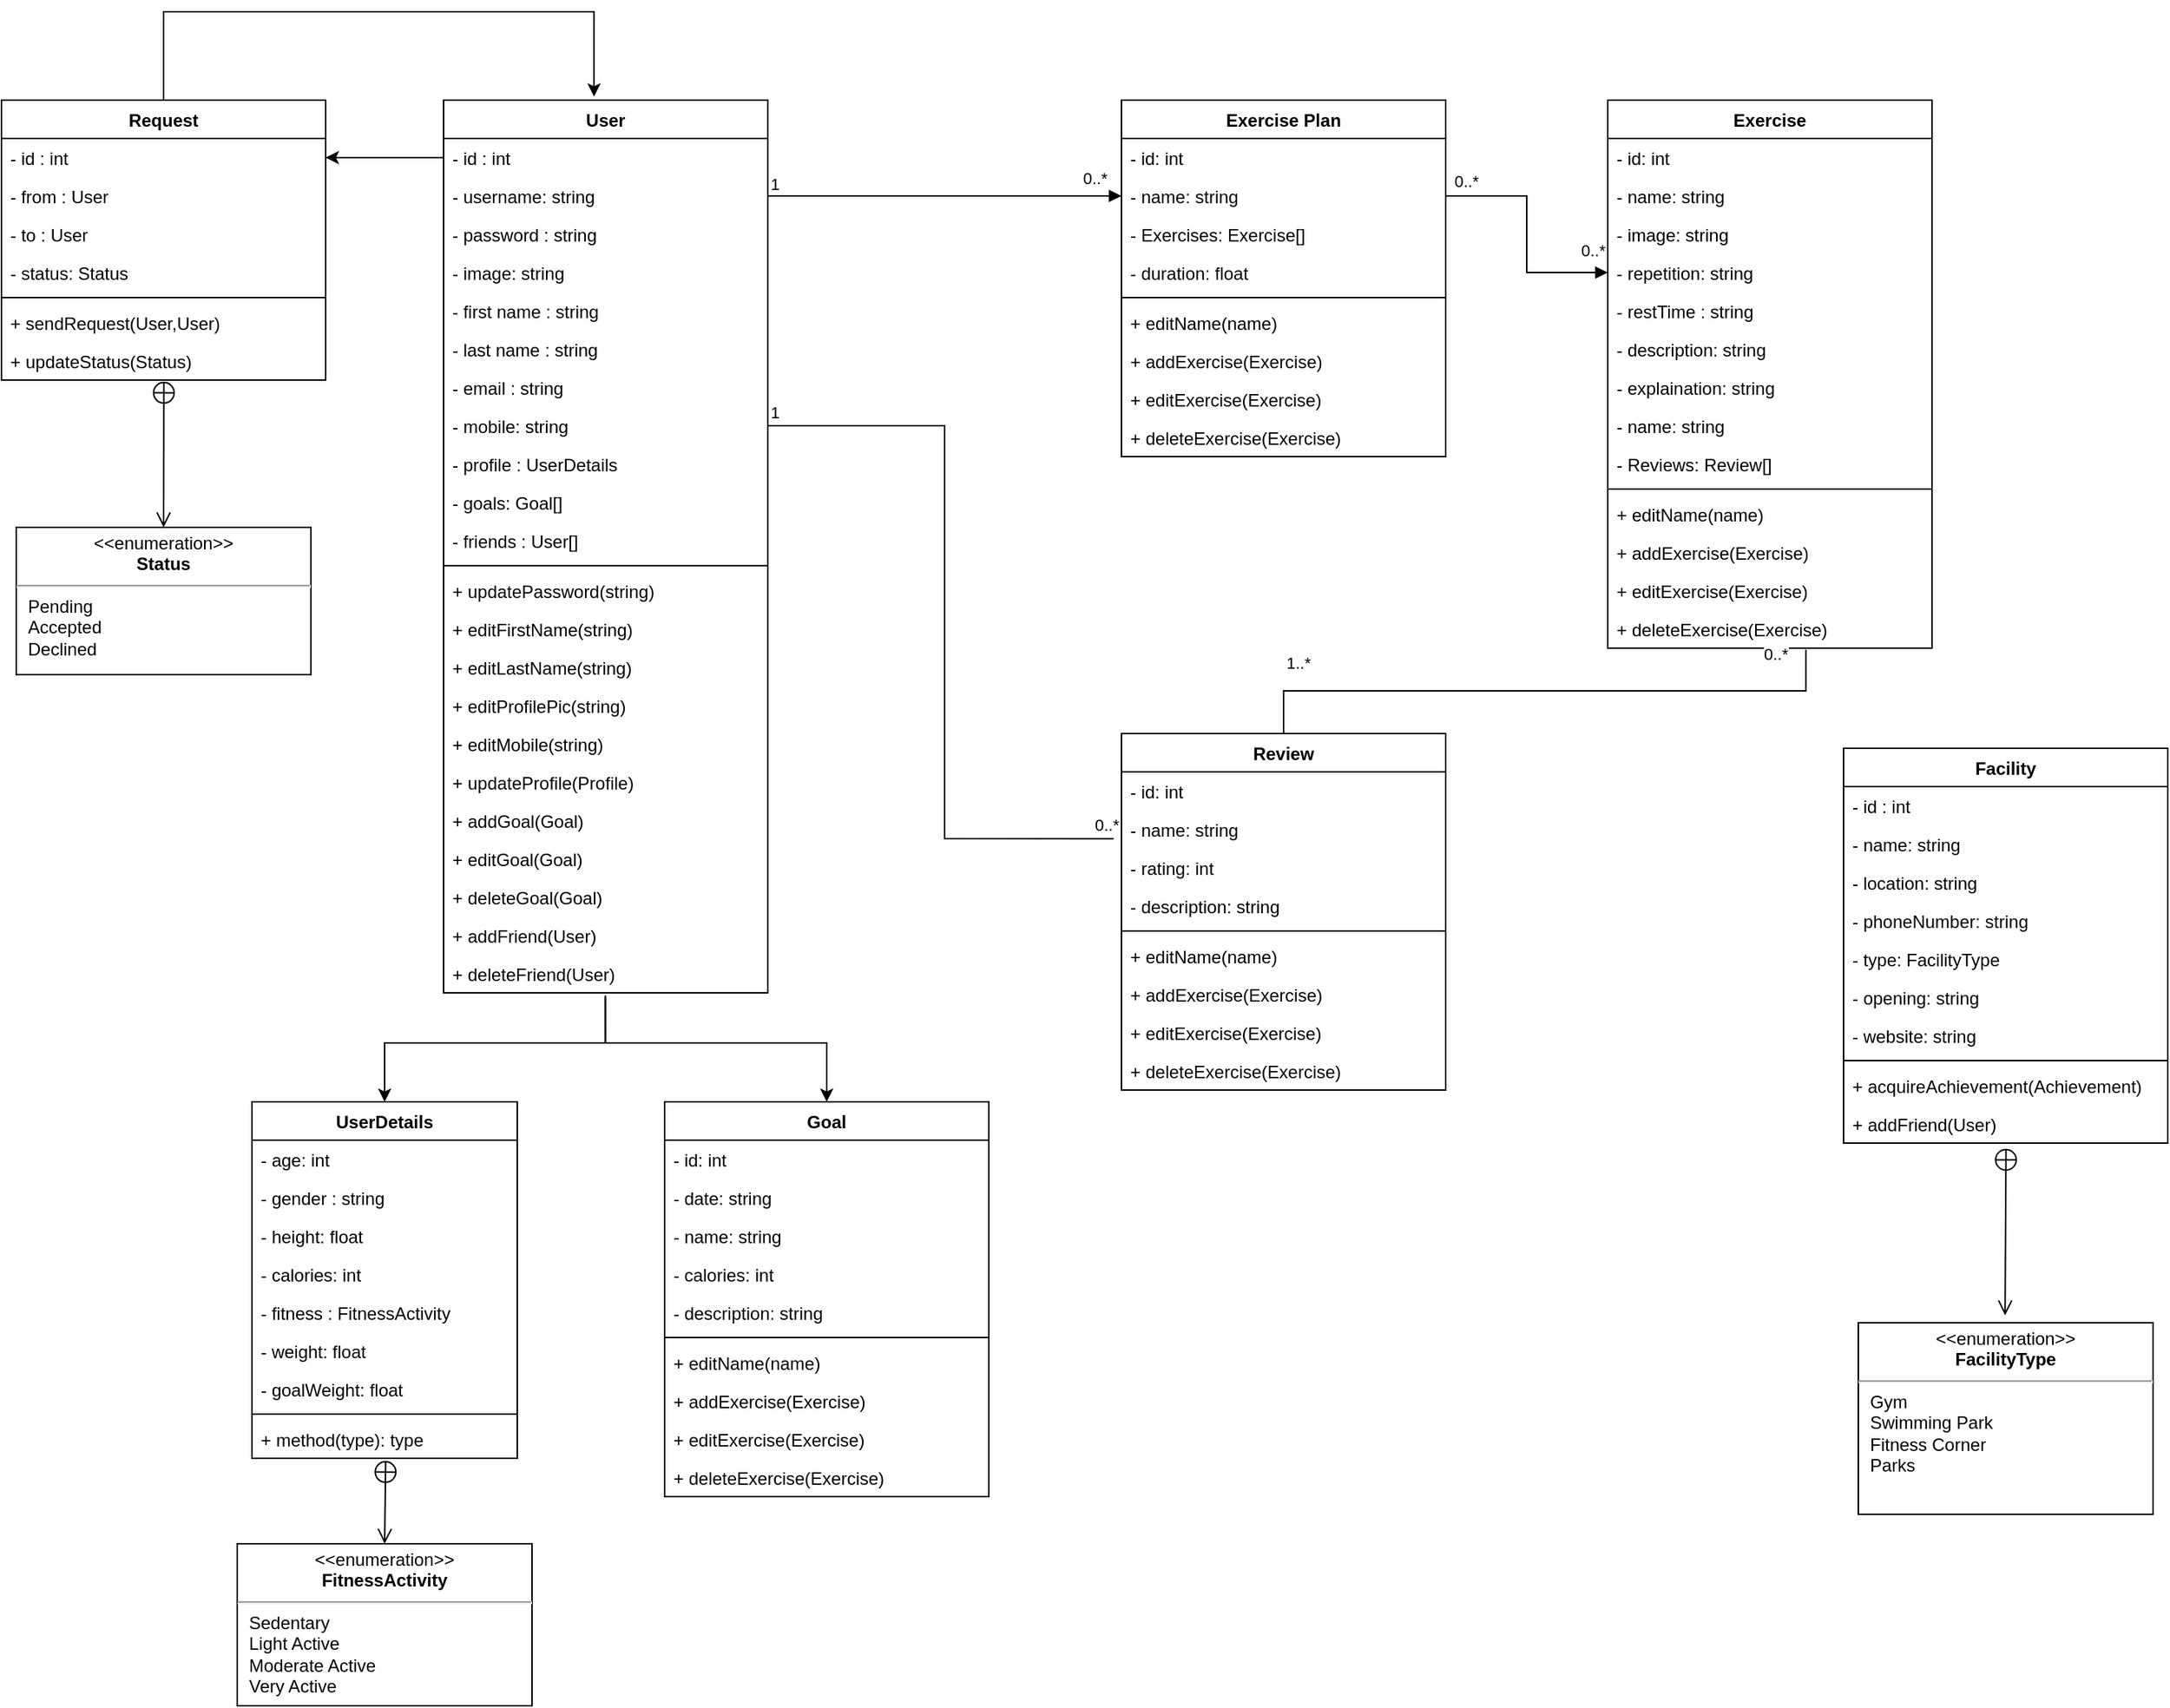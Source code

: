 <mxfile version="20.8.18" type="device"><diagram name="Page-1" id="_t46RokF6NQsTK-O5ZTL"><mxGraphModel dx="2731" dy="1118" grid="1" gridSize="10" guides="1" tooltips="1" connect="1" arrows="1" fold="1" page="1" pageScale="1" pageWidth="1654" pageHeight="1169" math="0" shadow="0"><root><mxCell id="0"/><mxCell id="1" parent="0"/><mxCell id="K3bpQsK81as0d2vdSNL0-99" style="rounded=0;orthogonalLoop=1;jettySize=auto;html=1;entryX=1;entryY=0.5;entryDx=0;entryDy=0;exitX=0;exitY=0.5;exitDx=0;exitDy=0;" edge="1" parent="1" source="K3bpQsK81as0d2vdSNL0-10" target="K3bpQsK81as0d2vdSNL0-90"><mxGeometry relative="1" as="geometry"><mxPoint x="540.0" y="160.002" as="sourcePoint"/><mxPoint x="635.16" y="160.18" as="targetPoint"/></mxGeometry></mxCell><mxCell id="K3bpQsK81as0d2vdSNL0-9" value="User" style="swimlane;fontStyle=1;align=center;verticalAlign=top;childLayout=stackLayout;horizontal=1;startSize=26;horizontalStack=0;resizeParent=1;resizeParentMax=0;resizeLast=0;collapsible=1;marginBottom=0;" vertex="1" parent="1"><mxGeometry x="320" y="70" width="220" height="606" as="geometry"/></mxCell><mxCell id="K3bpQsK81as0d2vdSNL0-10" value="- id : int" style="text;strokeColor=none;fillColor=none;align=left;verticalAlign=top;spacingLeft=4;spacingRight=4;overflow=hidden;rotatable=0;points=[[0,0.5],[1,0.5]];portConstraint=eastwest;" vertex="1" parent="K3bpQsK81as0d2vdSNL0-9"><mxGeometry y="26" width="220" height="26" as="geometry"/></mxCell><mxCell id="K3bpQsK81as0d2vdSNL0-14" value="- username: string" style="text;strokeColor=none;fillColor=none;align=left;verticalAlign=top;spacingLeft=4;spacingRight=4;overflow=hidden;rotatable=0;points=[[0,0.5],[1,0.5]];portConstraint=eastwest;" vertex="1" parent="K3bpQsK81as0d2vdSNL0-9"><mxGeometry y="52" width="220" height="26" as="geometry"/></mxCell><mxCell id="K3bpQsK81as0d2vdSNL0-15" value="- password : string" style="text;strokeColor=none;fillColor=none;align=left;verticalAlign=top;spacingLeft=4;spacingRight=4;overflow=hidden;rotatable=0;points=[[0,0.5],[1,0.5]];portConstraint=eastwest;" vertex="1" parent="K3bpQsK81as0d2vdSNL0-9"><mxGeometry y="78" width="220" height="26" as="geometry"/></mxCell><mxCell id="K3bpQsK81as0d2vdSNL0-149" value="- image: string" style="text;strokeColor=none;fillColor=none;align=left;verticalAlign=top;spacingLeft=4;spacingRight=4;overflow=hidden;rotatable=0;points=[[0,0.5],[1,0.5]];portConstraint=eastwest;" vertex="1" parent="K3bpQsK81as0d2vdSNL0-9"><mxGeometry y="104" width="220" height="26" as="geometry"/></mxCell><mxCell id="K3bpQsK81as0d2vdSNL0-16" value="- first name : string" style="text;strokeColor=none;fillColor=none;align=left;verticalAlign=top;spacingLeft=4;spacingRight=4;overflow=hidden;rotatable=0;points=[[0,0.5],[1,0.5]];portConstraint=eastwest;" vertex="1" parent="K3bpQsK81as0d2vdSNL0-9"><mxGeometry y="130" width="220" height="26" as="geometry"/></mxCell><mxCell id="K3bpQsK81as0d2vdSNL0-34" value="- last name : string" style="text;strokeColor=none;fillColor=none;align=left;verticalAlign=top;spacingLeft=4;spacingRight=4;overflow=hidden;rotatable=0;points=[[0,0.5],[1,0.5]];portConstraint=eastwest;" vertex="1" parent="K3bpQsK81as0d2vdSNL0-9"><mxGeometry y="156" width="220" height="26" as="geometry"/></mxCell><mxCell id="K3bpQsK81as0d2vdSNL0-19" value="- email : string" style="text;strokeColor=none;fillColor=none;align=left;verticalAlign=top;spacingLeft=4;spacingRight=4;overflow=hidden;rotatable=0;points=[[0,0.5],[1,0.5]];portConstraint=eastwest;" vertex="1" parent="K3bpQsK81as0d2vdSNL0-9"><mxGeometry y="182" width="220" height="26" as="geometry"/></mxCell><mxCell id="K3bpQsK81as0d2vdSNL0-57" value="- mobile: string" style="text;strokeColor=none;fillColor=none;align=left;verticalAlign=top;spacingLeft=4;spacingRight=4;overflow=hidden;rotatable=0;points=[[0,0.5],[1,0.5]];portConstraint=eastwest;" vertex="1" parent="K3bpQsK81as0d2vdSNL0-9"><mxGeometry y="208" width="220" height="26" as="geometry"/></mxCell><mxCell id="K3bpQsK81as0d2vdSNL0-18" value="- profile : UserDetails" style="text;strokeColor=none;fillColor=none;align=left;verticalAlign=top;spacingLeft=4;spacingRight=4;overflow=hidden;rotatable=0;points=[[0,0.5],[1,0.5]];portConstraint=eastwest;" vertex="1" parent="K3bpQsK81as0d2vdSNL0-9"><mxGeometry y="234" width="220" height="26" as="geometry"/></mxCell><mxCell id="K3bpQsK81as0d2vdSNL0-32" value="- goals: Goal[]" style="text;strokeColor=none;fillColor=none;align=left;verticalAlign=top;spacingLeft=4;spacingRight=4;overflow=hidden;rotatable=0;points=[[0,0.5],[1,0.5]];portConstraint=eastwest;" vertex="1" parent="K3bpQsK81as0d2vdSNL0-9"><mxGeometry y="260" width="220" height="26" as="geometry"/></mxCell><mxCell id="K3bpQsK81as0d2vdSNL0-17" value="- friends : User[]" style="text;strokeColor=none;fillColor=none;align=left;verticalAlign=top;spacingLeft=4;spacingRight=4;overflow=hidden;rotatable=0;points=[[0,0.5],[1,0.5]];portConstraint=eastwest;" vertex="1" parent="K3bpQsK81as0d2vdSNL0-9"><mxGeometry y="286" width="220" height="26" as="geometry"/></mxCell><mxCell id="K3bpQsK81as0d2vdSNL0-11" value="" style="line;strokeWidth=1;fillColor=none;align=left;verticalAlign=middle;spacingTop=-1;spacingLeft=3;spacingRight=3;rotatable=0;labelPosition=right;points=[];portConstraint=eastwest;strokeColor=inherit;" vertex="1" parent="K3bpQsK81as0d2vdSNL0-9"><mxGeometry y="312" width="220" height="8" as="geometry"/></mxCell><mxCell id="K3bpQsK81as0d2vdSNL0-54" value="+ updatePassword(string)" style="text;strokeColor=none;fillColor=none;align=left;verticalAlign=top;spacingLeft=4;spacingRight=4;overflow=hidden;rotatable=0;points=[[0,0.5],[1,0.5]];portConstraint=eastwest;" vertex="1" parent="K3bpQsK81as0d2vdSNL0-9"><mxGeometry y="320" width="220" height="26" as="geometry"/></mxCell><mxCell id="K3bpQsK81as0d2vdSNL0-12" value="+ editFirstName(string)" style="text;strokeColor=none;fillColor=none;align=left;verticalAlign=top;spacingLeft=4;spacingRight=4;overflow=hidden;rotatable=0;points=[[0,0.5],[1,0.5]];portConstraint=eastwest;" vertex="1" parent="K3bpQsK81as0d2vdSNL0-9"><mxGeometry y="346" width="220" height="26" as="geometry"/></mxCell><mxCell id="K3bpQsK81as0d2vdSNL0-49" value="+ editLastName(string)" style="text;strokeColor=none;fillColor=none;align=left;verticalAlign=top;spacingLeft=4;spacingRight=4;overflow=hidden;rotatable=0;points=[[0,0.5],[1,0.5]];portConstraint=eastwest;" vertex="1" parent="K3bpQsK81as0d2vdSNL0-9"><mxGeometry y="372" width="220" height="26" as="geometry"/></mxCell><mxCell id="K3bpQsK81as0d2vdSNL0-150" value="+ editProfilePic(string)" style="text;strokeColor=none;fillColor=none;align=left;verticalAlign=top;spacingLeft=4;spacingRight=4;overflow=hidden;rotatable=0;points=[[0,0.5],[1,0.5]];portConstraint=eastwest;" vertex="1" parent="K3bpQsK81as0d2vdSNL0-9"><mxGeometry y="398" width="220" height="26" as="geometry"/></mxCell><mxCell id="K3bpQsK81as0d2vdSNL0-58" value="+ editMobile(string)" style="text;strokeColor=none;fillColor=none;align=left;verticalAlign=top;spacingLeft=4;spacingRight=4;overflow=hidden;rotatable=0;points=[[0,0.5],[1,0.5]];portConstraint=eastwest;" vertex="1" parent="K3bpQsK81as0d2vdSNL0-9"><mxGeometry y="424" width="220" height="26" as="geometry"/></mxCell><mxCell id="K3bpQsK81as0d2vdSNL0-50" value="+ updateProfile(Profile)" style="text;strokeColor=none;fillColor=none;align=left;verticalAlign=top;spacingLeft=4;spacingRight=4;overflow=hidden;rotatable=0;points=[[0,0.5],[1,0.5]];portConstraint=eastwest;" vertex="1" parent="K3bpQsK81as0d2vdSNL0-9"><mxGeometry y="450" width="220" height="26" as="geometry"/></mxCell><mxCell id="K3bpQsK81as0d2vdSNL0-55" value="+ addGoal(Goal)" style="text;strokeColor=none;fillColor=none;align=left;verticalAlign=top;spacingLeft=4;spacingRight=4;overflow=hidden;rotatable=0;points=[[0,0.5],[1,0.5]];portConstraint=eastwest;" vertex="1" parent="K3bpQsK81as0d2vdSNL0-9"><mxGeometry y="476" width="220" height="26" as="geometry"/></mxCell><mxCell id="K3bpQsK81as0d2vdSNL0-189" value="+ editGoal(Goal)" style="text;strokeColor=none;fillColor=none;align=left;verticalAlign=top;spacingLeft=4;spacingRight=4;overflow=hidden;rotatable=0;points=[[0,0.5],[1,0.5]];portConstraint=eastwest;" vertex="1" parent="K3bpQsK81as0d2vdSNL0-9"><mxGeometry y="502" width="220" height="26" as="geometry"/></mxCell><mxCell id="K3bpQsK81as0d2vdSNL0-192" value="+ deleteGoal(Goal)" style="text;strokeColor=none;fillColor=none;align=left;verticalAlign=top;spacingLeft=4;spacingRight=4;overflow=hidden;rotatable=0;points=[[0,0.5],[1,0.5]];portConstraint=eastwest;" vertex="1" parent="K3bpQsK81as0d2vdSNL0-9"><mxGeometry y="528" width="220" height="26" as="geometry"/></mxCell><mxCell id="K3bpQsK81as0d2vdSNL0-35" value="+ addFriend(User)" style="text;strokeColor=none;fillColor=none;align=left;verticalAlign=top;spacingLeft=4;spacingRight=4;overflow=hidden;rotatable=0;points=[[0,0.5],[1,0.5]];portConstraint=eastwest;" vertex="1" parent="K3bpQsK81as0d2vdSNL0-9"><mxGeometry y="554" width="220" height="26" as="geometry"/></mxCell><mxCell id="K3bpQsK81as0d2vdSNL0-56" value="+ deleteFriend(User)" style="text;strokeColor=none;fillColor=none;align=left;verticalAlign=top;spacingLeft=4;spacingRight=4;overflow=hidden;rotatable=0;points=[[0,0.5],[1,0.5]];portConstraint=eastwest;" vertex="1" parent="K3bpQsK81as0d2vdSNL0-9"><mxGeometry y="580" width="220" height="26" as="geometry"/></mxCell><mxCell id="K3bpQsK81as0d2vdSNL0-20" value="UserDetails" style="swimlane;fontStyle=1;align=center;verticalAlign=top;childLayout=stackLayout;horizontal=1;startSize=26;horizontalStack=0;resizeParent=1;resizeParentMax=0;resizeLast=0;collapsible=1;marginBottom=0;" vertex="1" parent="1"><mxGeometry x="190" y="750" width="180" height="242" as="geometry"/></mxCell><mxCell id="K3bpQsK81as0d2vdSNL0-21" value="- age: int" style="text;strokeColor=none;fillColor=none;align=left;verticalAlign=top;spacingLeft=4;spacingRight=4;overflow=hidden;rotatable=0;points=[[0,0.5],[1,0.5]];portConstraint=eastwest;" vertex="1" parent="K3bpQsK81as0d2vdSNL0-20"><mxGeometry y="26" width="180" height="26" as="geometry"/></mxCell><mxCell id="K3bpQsK81as0d2vdSNL0-22" value="- gender : string" style="text;strokeColor=none;fillColor=none;align=left;verticalAlign=top;spacingLeft=4;spacingRight=4;overflow=hidden;rotatable=0;points=[[0,0.5],[1,0.5]];portConstraint=eastwest;" vertex="1" parent="K3bpQsK81as0d2vdSNL0-20"><mxGeometry y="52" width="180" height="26" as="geometry"/></mxCell><mxCell id="K3bpQsK81as0d2vdSNL0-33" value="- height: float" style="text;strokeColor=none;fillColor=none;align=left;verticalAlign=top;spacingLeft=4;spacingRight=4;overflow=hidden;rotatable=0;points=[[0,0.5],[1,0.5]];portConstraint=eastwest;" vertex="1" parent="K3bpQsK81as0d2vdSNL0-20"><mxGeometry y="78" width="180" height="26" as="geometry"/></mxCell><mxCell id="K3bpQsK81as0d2vdSNL0-23" value="- calories: int" style="text;strokeColor=none;fillColor=none;align=left;verticalAlign=top;spacingLeft=4;spacingRight=4;overflow=hidden;rotatable=0;points=[[0,0.5],[1,0.5]];portConstraint=eastwest;" vertex="1" parent="K3bpQsK81as0d2vdSNL0-20"><mxGeometry y="104" width="180" height="26" as="geometry"/></mxCell><mxCell id="K3bpQsK81as0d2vdSNL0-24" value="- fitness : FitnessActivity" style="text;strokeColor=none;fillColor=none;align=left;verticalAlign=top;spacingLeft=4;spacingRight=4;overflow=hidden;rotatable=0;points=[[0,0.5],[1,0.5]];portConstraint=eastwest;" vertex="1" parent="K3bpQsK81as0d2vdSNL0-20"><mxGeometry y="130" width="180" height="26" as="geometry"/></mxCell><mxCell id="K3bpQsK81as0d2vdSNL0-25" value="- weight: float" style="text;strokeColor=none;fillColor=none;align=left;verticalAlign=top;spacingLeft=4;spacingRight=4;overflow=hidden;rotatable=0;points=[[0,0.5],[1,0.5]];portConstraint=eastwest;" vertex="1" parent="K3bpQsK81as0d2vdSNL0-20"><mxGeometry y="156" width="180" height="26" as="geometry"/></mxCell><mxCell id="K3bpQsK81as0d2vdSNL0-26" value="- goalWeight: float" style="text;strokeColor=none;fillColor=none;align=left;verticalAlign=top;spacingLeft=4;spacingRight=4;overflow=hidden;rotatable=0;points=[[0,0.5],[1,0.5]];portConstraint=eastwest;" vertex="1" parent="K3bpQsK81as0d2vdSNL0-20"><mxGeometry y="182" width="180" height="26" as="geometry"/></mxCell><mxCell id="K3bpQsK81as0d2vdSNL0-28" value="" style="line;strokeWidth=1;fillColor=none;align=left;verticalAlign=middle;spacingTop=-1;spacingLeft=3;spacingRight=3;rotatable=0;labelPosition=right;points=[];portConstraint=eastwest;strokeColor=inherit;" vertex="1" parent="K3bpQsK81as0d2vdSNL0-20"><mxGeometry y="208" width="180" height="8" as="geometry"/></mxCell><mxCell id="K3bpQsK81as0d2vdSNL0-29" value="+ method(type): type" style="text;strokeColor=none;fillColor=none;align=left;verticalAlign=top;spacingLeft=4;spacingRight=4;overflow=hidden;rotatable=0;points=[[0,0.5],[1,0.5]];portConstraint=eastwest;" vertex="1" parent="K3bpQsK81as0d2vdSNL0-20"><mxGeometry y="216" width="180" height="26" as="geometry"/></mxCell><mxCell id="K3bpQsK81as0d2vdSNL0-31" value="&lt;p style=&quot;margin:0px;margin-top:4px;text-align:center;&quot;&gt;&amp;lt;&amp;lt;enumeration&amp;gt;&amp;gt;&lt;br&gt;&lt;b&gt;FitnessActivity&lt;/b&gt;&lt;/p&gt;&lt;hr&gt;&lt;p style=&quot;margin:0px;margin-left:8px;text-align:left;&quot;&gt;Sedentary&lt;br&gt;&lt;/p&gt;&lt;p style=&quot;margin:0px;margin-left:8px;text-align:left;&quot;&gt;Light Active&lt;/p&gt;&lt;p style=&quot;margin:0px;margin-left:8px;text-align:left;&quot;&gt;Moderate Active&lt;/p&gt;&lt;p style=&quot;margin:0px;margin-left:8px;text-align:left;&quot;&gt;Very Active&lt;/p&gt;" style="shape=rect;html=1;overflow=fill;whiteSpace=wrap;" vertex="1" parent="1"><mxGeometry x="180" y="1050" width="200" height="110" as="geometry"/></mxCell><mxCell id="K3bpQsK81as0d2vdSNL0-59" value="Facility" style="swimlane;fontStyle=1;align=center;verticalAlign=top;childLayout=stackLayout;horizontal=1;startSize=26;horizontalStack=0;resizeParent=1;resizeParentMax=0;resizeLast=0;collapsible=1;marginBottom=0;" vertex="1" parent="1"><mxGeometry x="1270" y="510" width="220" height="268" as="geometry"/></mxCell><mxCell id="K3bpQsK81as0d2vdSNL0-60" value="- id : int" style="text;strokeColor=none;fillColor=none;align=left;verticalAlign=top;spacingLeft=4;spacingRight=4;overflow=hidden;rotatable=0;points=[[0,0.5],[1,0.5]];portConstraint=eastwest;" vertex="1" parent="K3bpQsK81as0d2vdSNL0-59"><mxGeometry y="26" width="220" height="26" as="geometry"/></mxCell><mxCell id="K3bpQsK81as0d2vdSNL0-63" value="- name: string" style="text;strokeColor=none;fillColor=none;align=left;verticalAlign=top;spacingLeft=4;spacingRight=4;overflow=hidden;rotatable=0;points=[[0,0.5],[1,0.5]];portConstraint=eastwest;" vertex="1" parent="K3bpQsK81as0d2vdSNL0-59"><mxGeometry y="52" width="220" height="26" as="geometry"/></mxCell><mxCell id="K3bpQsK81as0d2vdSNL0-61" value="- location: string" style="text;strokeColor=none;fillColor=none;align=left;verticalAlign=top;spacingLeft=4;spacingRight=4;overflow=hidden;rotatable=0;points=[[0,0.5],[1,0.5]];portConstraint=eastwest;" vertex="1" parent="K3bpQsK81as0d2vdSNL0-59"><mxGeometry y="78" width="220" height="26" as="geometry"/></mxCell><mxCell id="K3bpQsK81as0d2vdSNL0-62" value="- phoneNumber: string" style="text;strokeColor=none;fillColor=none;align=left;verticalAlign=top;spacingLeft=4;spacingRight=4;overflow=hidden;rotatable=0;points=[[0,0.5],[1,0.5]];portConstraint=eastwest;" vertex="1" parent="K3bpQsK81as0d2vdSNL0-59"><mxGeometry y="104" width="220" height="26" as="geometry"/></mxCell><mxCell id="K3bpQsK81as0d2vdSNL0-64" value="- type: FacilityType" style="text;strokeColor=none;fillColor=none;align=left;verticalAlign=top;spacingLeft=4;spacingRight=4;overflow=hidden;rotatable=0;points=[[0,0.5],[1,0.5]];portConstraint=eastwest;" vertex="1" parent="K3bpQsK81as0d2vdSNL0-59"><mxGeometry y="130" width="220" height="26" as="geometry"/></mxCell><mxCell id="K3bpQsK81as0d2vdSNL0-65" value="- opening: string" style="text;strokeColor=none;fillColor=none;align=left;verticalAlign=top;spacingLeft=4;spacingRight=4;overflow=hidden;rotatable=0;points=[[0,0.5],[1,0.5]];portConstraint=eastwest;" vertex="1" parent="K3bpQsK81as0d2vdSNL0-59"><mxGeometry y="156" width="220" height="26" as="geometry"/></mxCell><mxCell id="K3bpQsK81as0d2vdSNL0-144" value="- website: string" style="text;strokeColor=none;fillColor=none;align=left;verticalAlign=top;spacingLeft=4;spacingRight=4;overflow=hidden;rotatable=0;points=[[0,0.5],[1,0.5]];portConstraint=eastwest;" vertex="1" parent="K3bpQsK81as0d2vdSNL0-59"><mxGeometry y="182" width="220" height="26" as="geometry"/></mxCell><mxCell id="K3bpQsK81as0d2vdSNL0-70" value="" style="line;strokeWidth=1;fillColor=none;align=left;verticalAlign=middle;spacingTop=-1;spacingLeft=3;spacingRight=3;rotatable=0;labelPosition=right;points=[];portConstraint=eastwest;strokeColor=inherit;" vertex="1" parent="K3bpQsK81as0d2vdSNL0-59"><mxGeometry y="208" width="220" height="8" as="geometry"/></mxCell><mxCell id="K3bpQsK81as0d2vdSNL0-76" value="+ acquireAchievement(Achievement)" style="text;strokeColor=none;fillColor=none;align=left;verticalAlign=top;spacingLeft=4;spacingRight=4;overflow=hidden;rotatable=0;points=[[0,0.5],[1,0.5]];portConstraint=eastwest;" vertex="1" parent="K3bpQsK81as0d2vdSNL0-59"><mxGeometry y="216" width="220" height="26" as="geometry"/></mxCell><mxCell id="K3bpQsK81as0d2vdSNL0-77" value="+ addFriend(User)" style="text;strokeColor=none;fillColor=none;align=left;verticalAlign=top;spacingLeft=4;spacingRight=4;overflow=hidden;rotatable=0;points=[[0,0.5],[1,0.5]];portConstraint=eastwest;" vertex="1" parent="K3bpQsK81as0d2vdSNL0-59"><mxGeometry y="242" width="220" height="26" as="geometry"/></mxCell><mxCell id="K3bpQsK81as0d2vdSNL0-100" style="edgeStyle=orthogonalEdgeStyle;rounded=0;orthogonalLoop=1;jettySize=auto;html=1;entryX=0.464;entryY=-0.004;entryDx=0;entryDy=0;entryPerimeter=0;exitX=0.5;exitY=0;exitDx=0;exitDy=0;" edge="1" parent="1" source="K3bpQsK81as0d2vdSNL0-89" target="K3bpQsK81as0d2vdSNL0-9"><mxGeometry relative="1" as="geometry"><Array as="points"><mxPoint x="130" y="10"/><mxPoint x="422" y="10"/></Array></mxGeometry></mxCell><mxCell id="K3bpQsK81as0d2vdSNL0-89" value="Request" style="swimlane;fontStyle=1;align=center;verticalAlign=top;childLayout=stackLayout;horizontal=1;startSize=26;horizontalStack=0;resizeParent=1;resizeParentMax=0;resizeLast=0;collapsible=1;marginBottom=0;" vertex="1" parent="1"><mxGeometry x="20" y="70" width="220" height="190" as="geometry"/></mxCell><mxCell id="K3bpQsK81as0d2vdSNL0-90" value="- id : int" style="text;strokeColor=none;fillColor=none;align=left;verticalAlign=top;spacingLeft=4;spacingRight=4;overflow=hidden;rotatable=0;points=[[0,0.5],[1,0.5]];portConstraint=eastwest;" vertex="1" parent="K3bpQsK81as0d2vdSNL0-89"><mxGeometry y="26" width="220" height="26" as="geometry"/></mxCell><mxCell id="K3bpQsK81as0d2vdSNL0-91" value="- from : User" style="text;strokeColor=none;fillColor=none;align=left;verticalAlign=top;spacingLeft=4;spacingRight=4;overflow=hidden;rotatable=0;points=[[0,0.5],[1,0.5]];portConstraint=eastwest;" vertex="1" parent="K3bpQsK81as0d2vdSNL0-89"><mxGeometry y="52" width="220" height="26" as="geometry"/></mxCell><mxCell id="K3bpQsK81as0d2vdSNL0-92" value="- to : User" style="text;strokeColor=none;fillColor=none;align=left;verticalAlign=top;spacingLeft=4;spacingRight=4;overflow=hidden;rotatable=0;points=[[0,0.5],[1,0.5]];portConstraint=eastwest;" vertex="1" parent="K3bpQsK81as0d2vdSNL0-89"><mxGeometry y="78" width="220" height="26" as="geometry"/></mxCell><mxCell id="K3bpQsK81as0d2vdSNL0-93" value="- status: Status" style="text;strokeColor=none;fillColor=none;align=left;verticalAlign=top;spacingLeft=4;spacingRight=4;overflow=hidden;rotatable=0;points=[[0,0.5],[1,0.5]];portConstraint=eastwest;" vertex="1" parent="K3bpQsK81as0d2vdSNL0-89"><mxGeometry y="104" width="220" height="26" as="geometry"/></mxCell><mxCell id="K3bpQsK81as0d2vdSNL0-96" value="" style="line;strokeWidth=1;fillColor=none;align=left;verticalAlign=middle;spacingTop=-1;spacingLeft=3;spacingRight=3;rotatable=0;labelPosition=right;points=[];portConstraint=eastwest;strokeColor=inherit;" vertex="1" parent="K3bpQsK81as0d2vdSNL0-89"><mxGeometry y="130" width="220" height="8" as="geometry"/></mxCell><mxCell id="K3bpQsK81as0d2vdSNL0-97" value="+ sendRequest(User,User)" style="text;strokeColor=none;fillColor=none;align=left;verticalAlign=top;spacingLeft=4;spacingRight=4;overflow=hidden;rotatable=0;points=[[0,0.5],[1,0.5]];portConstraint=eastwest;" vertex="1" parent="K3bpQsK81as0d2vdSNL0-89"><mxGeometry y="138" width="220" height="26" as="geometry"/></mxCell><mxCell id="K3bpQsK81as0d2vdSNL0-98" value="+ updateStatus(Status)" style="text;strokeColor=none;fillColor=none;align=left;verticalAlign=top;spacingLeft=4;spacingRight=4;overflow=hidden;rotatable=0;points=[[0,0.5],[1,0.5]];portConstraint=eastwest;" vertex="1" parent="K3bpQsK81as0d2vdSNL0-89"><mxGeometry y="164" width="220" height="26" as="geometry"/></mxCell><mxCell id="K3bpQsK81as0d2vdSNL0-101" value="&lt;p style=&quot;margin:0px;margin-top:4px;text-align:center;&quot;&gt;&amp;lt;&amp;lt;enumeration&amp;gt;&amp;gt;&lt;br&gt;&lt;b&gt;Status&lt;/b&gt;&lt;/p&gt;&lt;hr&gt;&lt;p style=&quot;margin:0px;margin-left:8px;text-align:left;&quot;&gt;Pending&lt;/p&gt;&lt;p style=&quot;margin:0px;margin-left:8px;text-align:left;&quot;&gt;Accepted&lt;/p&gt;&lt;p style=&quot;margin:0px;margin-left:8px;text-align:left;&quot;&gt;Declined&lt;/p&gt;" style="shape=rect;html=1;overflow=fill;whiteSpace=wrap;" vertex="1" parent="1"><mxGeometry x="30" y="360" width="200" height="100" as="geometry"/></mxCell><mxCell id="K3bpQsK81as0d2vdSNL0-102" value="&lt;p style=&quot;margin:0px;margin-top:4px;text-align:center;&quot;&gt;&amp;lt;&amp;lt;enumeration&amp;gt;&amp;gt;&lt;br&gt;&lt;b&gt;FacilityType&lt;/b&gt;&lt;/p&gt;&lt;hr&gt;&lt;p style=&quot;margin:0px;margin-left:8px;text-align:left;&quot;&gt;Gym&lt;/p&gt;&lt;p style=&quot;margin:0px;margin-left:8px;text-align:left;&quot;&gt;Swimming Park&lt;/p&gt;&lt;p style=&quot;margin:0px;margin-left:8px;text-align:left;&quot;&gt;Fitness Corner&lt;/p&gt;&lt;p style=&quot;margin:0px;margin-left:8px;text-align:left;&quot;&gt;Parks&lt;/p&gt;" style="shape=rect;html=1;overflow=fill;whiteSpace=wrap;" vertex="1" parent="1"><mxGeometry x="1280" y="900" width="200" height="130" as="geometry"/></mxCell><mxCell id="K3bpQsK81as0d2vdSNL0-103" style="edgeStyle=orthogonalEdgeStyle;rounded=0;orthogonalLoop=1;jettySize=auto;html=1;entryX=0.5;entryY=0;entryDx=0;entryDy=0;exitX=0.499;exitY=1.065;exitDx=0;exitDy=0;exitPerimeter=0;" edge="1" parent="1" source="K3bpQsK81as0d2vdSNL0-56" target="K3bpQsK81as0d2vdSNL0-20"><mxGeometry relative="1" as="geometry"><mxPoint x="380" y="660" as="sourcePoint"/><Array as="points"><mxPoint x="430" y="710"/><mxPoint x="280" y="710"/></Array></mxGeometry></mxCell><mxCell id="K3bpQsK81as0d2vdSNL0-112" value="" style="endArrow=open;startArrow=circlePlus;endFill=0;startFill=0;endSize=8;html=1;rounded=0;exitX=0.501;exitY=1.026;exitDx=0;exitDy=0;exitPerimeter=0;" edge="1" parent="1" source="K3bpQsK81as0d2vdSNL0-98"><mxGeometry width="160" relative="1" as="geometry"><mxPoint x="123" y="320" as="sourcePoint"/><mxPoint x="130" y="360" as="targetPoint"/></mxGeometry></mxCell><mxCell id="K3bpQsK81as0d2vdSNL0-113" value="" style="endArrow=open;startArrow=circlePlus;endFill=0;startFill=0;endSize=8;html=1;rounded=0;exitX=0.501;exitY=1.13;exitDx=0;exitDy=0;exitPerimeter=0;entryX=0.498;entryY=-0.039;entryDx=0;entryDy=0;entryPerimeter=0;" edge="1" parent="1" source="K3bpQsK81as0d2vdSNL0-77" target="K3bpQsK81as0d2vdSNL0-102"><mxGeometry width="160" relative="1" as="geometry"><mxPoint x="1140" y="800" as="sourcePoint"/><mxPoint x="1300" y="800" as="targetPoint"/></mxGeometry></mxCell><mxCell id="K3bpQsK81as0d2vdSNL0-115" value="" style="endArrow=open;startArrow=circlePlus;endFill=0;startFill=0;endSize=8;html=1;rounded=0;exitX=0.504;exitY=1.05;exitDx=0;exitDy=0;exitPerimeter=0;entryX=0.5;entryY=0;entryDx=0;entryDy=0;" edge="1" parent="1" source="K3bpQsK81as0d2vdSNL0-29" target="K3bpQsK81as0d2vdSNL0-31"><mxGeometry width="160" relative="1" as="geometry"><mxPoint x="279.41" y="1040" as="sourcePoint"/><mxPoint x="279" y="1046.7" as="targetPoint"/></mxGeometry></mxCell><mxCell id="K3bpQsK81as0d2vdSNL0-116" value="Exercise Plan" style="swimlane;fontStyle=1;align=center;verticalAlign=top;childLayout=stackLayout;horizontal=1;startSize=26;horizontalStack=0;resizeParent=1;resizeParentMax=0;resizeLast=0;collapsible=1;marginBottom=0;" vertex="1" parent="1"><mxGeometry x="780" y="70" width="220" height="242" as="geometry"/></mxCell><mxCell id="K3bpQsK81as0d2vdSNL0-119" value="- id: int" style="text;strokeColor=none;fillColor=none;align=left;verticalAlign=top;spacingLeft=4;spacingRight=4;overflow=hidden;rotatable=0;points=[[0,0.5],[1,0.5]];portConstraint=eastwest;" vertex="1" parent="K3bpQsK81as0d2vdSNL0-116"><mxGeometry y="26" width="220" height="26" as="geometry"/></mxCell><mxCell id="K3bpQsK81as0d2vdSNL0-117" value="- name: string" style="text;strokeColor=none;fillColor=none;align=left;verticalAlign=top;spacingLeft=4;spacingRight=4;overflow=hidden;rotatable=0;points=[[0,0.5],[1,0.5]];portConstraint=eastwest;" vertex="1" parent="K3bpQsK81as0d2vdSNL0-116"><mxGeometry y="52" width="220" height="26" as="geometry"/></mxCell><mxCell id="K3bpQsK81as0d2vdSNL0-118" value="- Exercises: Exercise[]" style="text;strokeColor=none;fillColor=none;align=left;verticalAlign=top;spacingLeft=4;spacingRight=4;overflow=hidden;rotatable=0;points=[[0,0.5],[1,0.5]];portConstraint=eastwest;" vertex="1" parent="K3bpQsK81as0d2vdSNL0-116"><mxGeometry y="78" width="220" height="26" as="geometry"/></mxCell><mxCell id="K3bpQsK81as0d2vdSNL0-140" value="- duration: float" style="text;strokeColor=none;fillColor=none;align=left;verticalAlign=top;spacingLeft=4;spacingRight=4;overflow=hidden;rotatable=0;points=[[0,0.5],[1,0.5]];portConstraint=eastwest;" vertex="1" parent="K3bpQsK81as0d2vdSNL0-116"><mxGeometry y="104" width="220" height="26" as="geometry"/></mxCell><mxCell id="K3bpQsK81as0d2vdSNL0-121" value="" style="line;strokeWidth=1;fillColor=none;align=left;verticalAlign=middle;spacingTop=-1;spacingLeft=3;spacingRight=3;rotatable=0;labelPosition=right;points=[];portConstraint=eastwest;strokeColor=inherit;" vertex="1" parent="K3bpQsK81as0d2vdSNL0-116"><mxGeometry y="130" width="220" height="8" as="geometry"/></mxCell><mxCell id="K3bpQsK81as0d2vdSNL0-123" value="+ editName(name)" style="text;strokeColor=none;fillColor=none;align=left;verticalAlign=top;spacingLeft=4;spacingRight=4;overflow=hidden;rotatable=0;points=[[0,0.5],[1,0.5]];portConstraint=eastwest;" vertex="1" parent="K3bpQsK81as0d2vdSNL0-116"><mxGeometry y="138" width="220" height="26" as="geometry"/></mxCell><mxCell id="K3bpQsK81as0d2vdSNL0-122" value="+ addExercise(Exercise)" style="text;strokeColor=none;fillColor=none;align=left;verticalAlign=top;spacingLeft=4;spacingRight=4;overflow=hidden;rotatable=0;points=[[0,0.5],[1,0.5]];portConstraint=eastwest;" vertex="1" parent="K3bpQsK81as0d2vdSNL0-116"><mxGeometry y="164" width="220" height="26" as="geometry"/></mxCell><mxCell id="K3bpQsK81as0d2vdSNL0-127" value="+ editExercise(Exercise)" style="text;strokeColor=none;fillColor=none;align=left;verticalAlign=top;spacingLeft=4;spacingRight=4;overflow=hidden;rotatable=0;points=[[0,0.5],[1,0.5]];portConstraint=eastwest;" vertex="1" parent="K3bpQsK81as0d2vdSNL0-116"><mxGeometry y="190" width="220" height="26" as="geometry"/></mxCell><mxCell id="K3bpQsK81as0d2vdSNL0-126" value="+ deleteExercise(Exercise)" style="text;strokeColor=none;fillColor=none;align=left;verticalAlign=top;spacingLeft=4;spacingRight=4;overflow=hidden;rotatable=0;points=[[0,0.5],[1,0.5]];portConstraint=eastwest;" vertex="1" parent="K3bpQsK81as0d2vdSNL0-116"><mxGeometry y="216" width="220" height="26" as="geometry"/></mxCell><mxCell id="K3bpQsK81as0d2vdSNL0-128" value="Exercise" style="swimlane;fontStyle=1;align=center;verticalAlign=top;childLayout=stackLayout;horizontal=1;startSize=26;horizontalStack=0;resizeParent=1;resizeParentMax=0;resizeLast=0;collapsible=1;marginBottom=0;" vertex="1" parent="1"><mxGeometry x="1110" y="70" width="220" height="372" as="geometry"/></mxCell><mxCell id="K3bpQsK81as0d2vdSNL0-129" value="- id: int" style="text;strokeColor=none;fillColor=none;align=left;verticalAlign=top;spacingLeft=4;spacingRight=4;overflow=hidden;rotatable=0;points=[[0,0.5],[1,0.5]];portConstraint=eastwest;" vertex="1" parent="K3bpQsK81as0d2vdSNL0-128"><mxGeometry y="26" width="220" height="26" as="geometry"/></mxCell><mxCell id="K3bpQsK81as0d2vdSNL0-130" value="- name: string" style="text;strokeColor=none;fillColor=none;align=left;verticalAlign=top;spacingLeft=4;spacingRight=4;overflow=hidden;rotatable=0;points=[[0,0.5],[1,0.5]];portConstraint=eastwest;" vertex="1" parent="K3bpQsK81as0d2vdSNL0-128"><mxGeometry y="52" width="220" height="26" as="geometry"/></mxCell><mxCell id="K3bpQsK81as0d2vdSNL0-148" value="- image: string" style="text;strokeColor=none;fillColor=none;align=left;verticalAlign=top;spacingLeft=4;spacingRight=4;overflow=hidden;rotatable=0;points=[[0,0.5],[1,0.5]];portConstraint=eastwest;" vertex="1" parent="K3bpQsK81as0d2vdSNL0-128"><mxGeometry y="78" width="220" height="26" as="geometry"/></mxCell><mxCell id="K3bpQsK81as0d2vdSNL0-141" value="- repetition: string" style="text;strokeColor=none;fillColor=none;align=left;verticalAlign=top;spacingLeft=4;spacingRight=4;overflow=hidden;rotatable=0;points=[[0,0.5],[1,0.5]];portConstraint=eastwest;" vertex="1" parent="K3bpQsK81as0d2vdSNL0-128"><mxGeometry y="104" width="220" height="26" as="geometry"/></mxCell><mxCell id="K3bpQsK81as0d2vdSNL0-139" value="- restTime : string" style="text;strokeColor=none;fillColor=none;align=left;verticalAlign=top;spacingLeft=4;spacingRight=4;overflow=hidden;rotatable=0;points=[[0,0.5],[1,0.5]];portConstraint=eastwest;" vertex="1" parent="K3bpQsK81as0d2vdSNL0-128"><mxGeometry y="130" width="220" height="26" as="geometry"/></mxCell><mxCell id="K3bpQsK81as0d2vdSNL0-147" value="- description: string" style="text;strokeColor=none;fillColor=none;align=left;verticalAlign=top;spacingLeft=4;spacingRight=4;overflow=hidden;rotatable=0;points=[[0,0.5],[1,0.5]];portConstraint=eastwest;" vertex="1" parent="K3bpQsK81as0d2vdSNL0-128"><mxGeometry y="156" width="220" height="26" as="geometry"/></mxCell><mxCell id="K3bpQsK81as0d2vdSNL0-146" value="- explaination: string" style="text;strokeColor=none;fillColor=none;align=left;verticalAlign=top;spacingLeft=4;spacingRight=4;overflow=hidden;rotatable=0;points=[[0,0.5],[1,0.5]];portConstraint=eastwest;" vertex="1" parent="K3bpQsK81as0d2vdSNL0-128"><mxGeometry y="182" width="220" height="26" as="geometry"/></mxCell><mxCell id="K3bpQsK81as0d2vdSNL0-145" value="- name: string" style="text;strokeColor=none;fillColor=none;align=left;verticalAlign=top;spacingLeft=4;spacingRight=4;overflow=hidden;rotatable=0;points=[[0,0.5],[1,0.5]];portConstraint=eastwest;" vertex="1" parent="K3bpQsK81as0d2vdSNL0-128"><mxGeometry y="208" width="220" height="26" as="geometry"/></mxCell><mxCell id="K3bpQsK81as0d2vdSNL0-131" value="- Reviews: Review[]" style="text;strokeColor=none;fillColor=none;align=left;verticalAlign=top;spacingLeft=4;spacingRight=4;overflow=hidden;rotatable=0;points=[[0,0.5],[1,0.5]];portConstraint=eastwest;" vertex="1" parent="K3bpQsK81as0d2vdSNL0-128"><mxGeometry y="234" width="220" height="26" as="geometry"/></mxCell><mxCell id="K3bpQsK81as0d2vdSNL0-132" value="" style="line;strokeWidth=1;fillColor=none;align=left;verticalAlign=middle;spacingTop=-1;spacingLeft=3;spacingRight=3;rotatable=0;labelPosition=right;points=[];portConstraint=eastwest;strokeColor=inherit;" vertex="1" parent="K3bpQsK81as0d2vdSNL0-128"><mxGeometry y="260" width="220" height="8" as="geometry"/></mxCell><mxCell id="K3bpQsK81as0d2vdSNL0-133" value="+ editName(name)" style="text;strokeColor=none;fillColor=none;align=left;verticalAlign=top;spacingLeft=4;spacingRight=4;overflow=hidden;rotatable=0;points=[[0,0.5],[1,0.5]];portConstraint=eastwest;" vertex="1" parent="K3bpQsK81as0d2vdSNL0-128"><mxGeometry y="268" width="220" height="26" as="geometry"/></mxCell><mxCell id="K3bpQsK81as0d2vdSNL0-134" value="+ addExercise(Exercise)" style="text;strokeColor=none;fillColor=none;align=left;verticalAlign=top;spacingLeft=4;spacingRight=4;overflow=hidden;rotatable=0;points=[[0,0.5],[1,0.5]];portConstraint=eastwest;" vertex="1" parent="K3bpQsK81as0d2vdSNL0-128"><mxGeometry y="294" width="220" height="26" as="geometry"/></mxCell><mxCell id="K3bpQsK81as0d2vdSNL0-135" value="+ editExercise(Exercise)" style="text;strokeColor=none;fillColor=none;align=left;verticalAlign=top;spacingLeft=4;spacingRight=4;overflow=hidden;rotatable=0;points=[[0,0.5],[1,0.5]];portConstraint=eastwest;" vertex="1" parent="K3bpQsK81as0d2vdSNL0-128"><mxGeometry y="320" width="220" height="26" as="geometry"/></mxCell><mxCell id="K3bpQsK81as0d2vdSNL0-136" value="+ deleteExercise(Exercise)" style="text;strokeColor=none;fillColor=none;align=left;verticalAlign=top;spacingLeft=4;spacingRight=4;overflow=hidden;rotatable=0;points=[[0,0.5],[1,0.5]];portConstraint=eastwest;" vertex="1" parent="K3bpQsK81as0d2vdSNL0-128"><mxGeometry y="346" width="220" height="26" as="geometry"/></mxCell><mxCell id="K3bpQsK81as0d2vdSNL0-162" style="edgeStyle=orthogonalEdgeStyle;shape=connector;rounded=0;orthogonalLoop=1;jettySize=auto;html=1;entryX=0.611;entryY=1.038;entryDx=0;entryDy=0;entryPerimeter=0;labelBackgroundColor=default;strokeColor=default;fontFamily=Helvetica;fontSize=11;fontColor=default;endArrow=none;" edge="1" parent="1" source="K3bpQsK81as0d2vdSNL0-151" target="K3bpQsK81as0d2vdSNL0-136"><mxGeometry relative="1" as="geometry"/></mxCell><mxCell id="K3bpQsK81as0d2vdSNL0-151" value="Review" style="swimlane;fontStyle=1;align=center;verticalAlign=top;childLayout=stackLayout;horizontal=1;startSize=26;horizontalStack=0;resizeParent=1;resizeParentMax=0;resizeLast=0;collapsible=1;marginBottom=0;" vertex="1" parent="1"><mxGeometry x="780" y="500" width="220" height="242" as="geometry"/></mxCell><mxCell id="K3bpQsK81as0d2vdSNL0-152" value="- id: int" style="text;strokeColor=none;fillColor=none;align=left;verticalAlign=top;spacingLeft=4;spacingRight=4;overflow=hidden;rotatable=0;points=[[0,0.5],[1,0.5]];portConstraint=eastwest;" vertex="1" parent="K3bpQsK81as0d2vdSNL0-151"><mxGeometry y="26" width="220" height="26" as="geometry"/></mxCell><mxCell id="K3bpQsK81as0d2vdSNL0-153" value="- name: string" style="text;strokeColor=none;fillColor=none;align=left;verticalAlign=top;spacingLeft=4;spacingRight=4;overflow=hidden;rotatable=0;points=[[0,0.5],[1,0.5]];portConstraint=eastwest;" vertex="1" parent="K3bpQsK81as0d2vdSNL0-151"><mxGeometry y="52" width="220" height="26" as="geometry"/></mxCell><mxCell id="K3bpQsK81as0d2vdSNL0-154" value="- rating: int" style="text;strokeColor=none;fillColor=none;align=left;verticalAlign=top;spacingLeft=4;spacingRight=4;overflow=hidden;rotatable=0;points=[[0,0.5],[1,0.5]];portConstraint=eastwest;" vertex="1" parent="K3bpQsK81as0d2vdSNL0-151"><mxGeometry y="78" width="220" height="26" as="geometry"/></mxCell><mxCell id="K3bpQsK81as0d2vdSNL0-155" value="- description: string" style="text;strokeColor=none;fillColor=none;align=left;verticalAlign=top;spacingLeft=4;spacingRight=4;overflow=hidden;rotatable=0;points=[[0,0.5],[1,0.5]];portConstraint=eastwest;" vertex="1" parent="K3bpQsK81as0d2vdSNL0-151"><mxGeometry y="104" width="220" height="26" as="geometry"/></mxCell><mxCell id="K3bpQsK81as0d2vdSNL0-156" value="" style="line;strokeWidth=1;fillColor=none;align=left;verticalAlign=middle;spacingTop=-1;spacingLeft=3;spacingRight=3;rotatable=0;labelPosition=right;points=[];portConstraint=eastwest;strokeColor=inherit;" vertex="1" parent="K3bpQsK81as0d2vdSNL0-151"><mxGeometry y="130" width="220" height="8" as="geometry"/></mxCell><mxCell id="K3bpQsK81as0d2vdSNL0-157" value="+ editName(name)" style="text;strokeColor=none;fillColor=none;align=left;verticalAlign=top;spacingLeft=4;spacingRight=4;overflow=hidden;rotatable=0;points=[[0,0.5],[1,0.5]];portConstraint=eastwest;" vertex="1" parent="K3bpQsK81as0d2vdSNL0-151"><mxGeometry y="138" width="220" height="26" as="geometry"/></mxCell><mxCell id="K3bpQsK81as0d2vdSNL0-158" value="+ addExercise(Exercise)" style="text;strokeColor=none;fillColor=none;align=left;verticalAlign=top;spacingLeft=4;spacingRight=4;overflow=hidden;rotatable=0;points=[[0,0.5],[1,0.5]];portConstraint=eastwest;" vertex="1" parent="K3bpQsK81as0d2vdSNL0-151"><mxGeometry y="164" width="220" height="26" as="geometry"/></mxCell><mxCell id="K3bpQsK81as0d2vdSNL0-159" value="+ editExercise(Exercise)" style="text;strokeColor=none;fillColor=none;align=left;verticalAlign=top;spacingLeft=4;spacingRight=4;overflow=hidden;rotatable=0;points=[[0,0.5],[1,0.5]];portConstraint=eastwest;" vertex="1" parent="K3bpQsK81as0d2vdSNL0-151"><mxGeometry y="190" width="220" height="26" as="geometry"/></mxCell><mxCell id="K3bpQsK81as0d2vdSNL0-160" value="+ deleteExercise(Exercise)" style="text;strokeColor=none;fillColor=none;align=left;verticalAlign=top;spacingLeft=4;spacingRight=4;overflow=hidden;rotatable=0;points=[[0,0.5],[1,0.5]];portConstraint=eastwest;" vertex="1" parent="K3bpQsK81as0d2vdSNL0-151"><mxGeometry y="216" width="220" height="26" as="geometry"/></mxCell><mxCell id="K3bpQsK81as0d2vdSNL0-163" style="edgeStyle=orthogonalEdgeStyle;shape=connector;rounded=0;orthogonalLoop=1;jettySize=auto;html=1;entryX=-0.024;entryY=-0.256;entryDx=0;entryDy=0;entryPerimeter=0;labelBackgroundColor=default;strokeColor=default;fontFamily=Helvetica;fontSize=11;fontColor=default;endArrow=none;" edge="1" parent="1" source="K3bpQsK81as0d2vdSNL0-57" target="K3bpQsK81as0d2vdSNL0-154"><mxGeometry relative="1" as="geometry"/></mxCell><mxCell id="K3bpQsK81as0d2vdSNL0-164" value="" style="endArrow=block;endFill=1;html=1;edgeStyle=orthogonalEdgeStyle;align=left;verticalAlign=top;rounded=0;labelBackgroundColor=default;strokeColor=default;fontFamily=Helvetica;fontSize=11;fontColor=default;shape=connector;entryX=0;entryY=0.5;entryDx=0;entryDy=0;exitX=1;exitY=0.5;exitDx=0;exitDy=0;" edge="1" parent="1" source="K3bpQsK81as0d2vdSNL0-117" target="K3bpQsK81as0d2vdSNL0-141"><mxGeometry x="-1" relative="1" as="geometry"><mxPoint x="900" y="360" as="sourcePoint"/><mxPoint x="1060" y="360" as="targetPoint"/></mxGeometry></mxCell><mxCell id="K3bpQsK81as0d2vdSNL0-165" value="0..*" style="edgeLabel;resizable=0;html=1;align=left;verticalAlign=bottom;fontFamily=Helvetica;fontSize=11;fontColor=default;" connectable="0" vertex="1" parent="K3bpQsK81as0d2vdSNL0-164"><mxGeometry x="-1" relative="1" as="geometry"><mxPoint x="4" y="-2" as="offset"/></mxGeometry></mxCell><mxCell id="K3bpQsK81as0d2vdSNL0-166" value="0..*" style="edgeLabel;resizable=0;html=1;align=left;verticalAlign=bottom;fontFamily=Helvetica;fontSize=11;fontColor=default;" connectable="0" vertex="1" parent="1"><mxGeometry x="1090" y="180.0" as="geometry"/></mxCell><mxCell id="K3bpQsK81as0d2vdSNL0-167" value="" style="endArrow=block;endFill=1;html=1;align=left;verticalAlign=top;rounded=0;labelBackgroundColor=default;strokeColor=default;fontFamily=Helvetica;fontSize=11;fontColor=default;shape=connector;entryX=0;entryY=0.5;entryDx=0;entryDy=0;exitX=1;exitY=0.5;exitDx=0;exitDy=0;" edge="1" parent="1" source="K3bpQsK81as0d2vdSNL0-14" target="K3bpQsK81as0d2vdSNL0-117"><mxGeometry x="-1" relative="1" as="geometry"><mxPoint x="510" y="410" as="sourcePoint"/><mxPoint x="670" y="410" as="targetPoint"/></mxGeometry></mxCell><mxCell id="K3bpQsK81as0d2vdSNL0-168" value="1" style="edgeLabel;resizable=0;html=1;align=left;verticalAlign=bottom;fontFamily=Helvetica;fontSize=11;fontColor=default;" connectable="0" vertex="1" parent="K3bpQsK81as0d2vdSNL0-167"><mxGeometry x="-1" relative="1" as="geometry"/></mxCell><mxCell id="K3bpQsK81as0d2vdSNL0-169" value="0..*" style="edgeLabel;resizable=0;html=1;align=left;verticalAlign=bottom;fontFamily=Helvetica;fontSize=11;fontColor=default;" connectable="0" vertex="1" parent="1"><mxGeometry x="764.0" y="127" as="geometry"><mxPoint x="-12" y="4" as="offset"/></mxGeometry></mxCell><mxCell id="K3bpQsK81as0d2vdSNL0-170" value="1" style="edgeLabel;resizable=0;html=1;align=left;verticalAlign=bottom;fontFamily=Helvetica;fontSize=11;fontColor=default;" connectable="0" vertex="1" parent="1"><mxGeometry x="540.0" y="290" as="geometry"/></mxCell><mxCell id="K3bpQsK81as0d2vdSNL0-171" value="0..*" style="edgeLabel;resizable=0;html=1;align=left;verticalAlign=bottom;fontFamily=Helvetica;fontSize=11;fontColor=default;" connectable="0" vertex="1" parent="1"><mxGeometry x="760.0" y="570" as="geometry"/></mxCell><mxCell id="K3bpQsK81as0d2vdSNL0-174" value="1..*" style="edgeLabel;resizable=0;html=1;align=left;verticalAlign=bottom;fontFamily=Helvetica;fontSize=11;fontColor=default;" connectable="0" vertex="1" parent="1"><mxGeometry x="890.0" y="460" as="geometry"/></mxCell><mxCell id="K3bpQsK81as0d2vdSNL0-175" value="0..*" style="edgeLabel;resizable=0;html=1;align=left;verticalAlign=bottom;fontFamily=Helvetica;fontSize=11;fontColor=default;" connectable="0" vertex="1" parent="1"><mxGeometry x="1226" y="442" as="geometry"><mxPoint x="-12" y="12" as="offset"/></mxGeometry></mxCell><mxCell id="K3bpQsK81as0d2vdSNL0-176" value="Goal" style="swimlane;fontStyle=1;align=center;verticalAlign=top;childLayout=stackLayout;horizontal=1;startSize=26;horizontalStack=0;resizeParent=1;resizeParentMax=0;resizeLast=0;collapsible=1;marginBottom=0;" vertex="1" parent="1"><mxGeometry x="470" y="750" width="220" height="268" as="geometry"/></mxCell><mxCell id="K3bpQsK81as0d2vdSNL0-177" value="- id: int" style="text;strokeColor=none;fillColor=none;align=left;verticalAlign=top;spacingLeft=4;spacingRight=4;overflow=hidden;rotatable=0;points=[[0,0.5],[1,0.5]];portConstraint=eastwest;" vertex="1" parent="K3bpQsK81as0d2vdSNL0-176"><mxGeometry y="26" width="220" height="26" as="geometry"/></mxCell><mxCell id="K3bpQsK81as0d2vdSNL0-178" value="- date: string" style="text;strokeColor=none;fillColor=none;align=left;verticalAlign=top;spacingLeft=4;spacingRight=4;overflow=hidden;rotatable=0;points=[[0,0.5],[1,0.5]];portConstraint=eastwest;" vertex="1" parent="K3bpQsK81as0d2vdSNL0-176"><mxGeometry y="52" width="220" height="26" as="geometry"/></mxCell><mxCell id="K3bpQsK81as0d2vdSNL0-179" value="- name: string" style="text;strokeColor=none;fillColor=none;align=left;verticalAlign=top;spacingLeft=4;spacingRight=4;overflow=hidden;rotatable=0;points=[[0,0.5],[1,0.5]];portConstraint=eastwest;" vertex="1" parent="K3bpQsK81as0d2vdSNL0-176"><mxGeometry y="78" width="220" height="26" as="geometry"/></mxCell><mxCell id="K3bpQsK81as0d2vdSNL0-193" value="- calories: int" style="text;strokeColor=none;fillColor=none;align=left;verticalAlign=top;spacingLeft=4;spacingRight=4;overflow=hidden;rotatable=0;points=[[0,0.5],[1,0.5]];portConstraint=eastwest;" vertex="1" parent="K3bpQsK81as0d2vdSNL0-176"><mxGeometry y="104" width="220" height="26" as="geometry"/></mxCell><mxCell id="K3bpQsK81as0d2vdSNL0-180" value="- description: string" style="text;strokeColor=none;fillColor=none;align=left;verticalAlign=top;spacingLeft=4;spacingRight=4;overflow=hidden;rotatable=0;points=[[0,0.5],[1,0.5]];portConstraint=eastwest;" vertex="1" parent="K3bpQsK81as0d2vdSNL0-176"><mxGeometry y="130" width="220" height="26" as="geometry"/></mxCell><mxCell id="K3bpQsK81as0d2vdSNL0-181" value="" style="line;strokeWidth=1;fillColor=none;align=left;verticalAlign=middle;spacingTop=-1;spacingLeft=3;spacingRight=3;rotatable=0;labelPosition=right;points=[];portConstraint=eastwest;strokeColor=inherit;" vertex="1" parent="K3bpQsK81as0d2vdSNL0-176"><mxGeometry y="156" width="220" height="8" as="geometry"/></mxCell><mxCell id="K3bpQsK81as0d2vdSNL0-182" value="+ editName(name)" style="text;strokeColor=none;fillColor=none;align=left;verticalAlign=top;spacingLeft=4;spacingRight=4;overflow=hidden;rotatable=0;points=[[0,0.5],[1,0.5]];portConstraint=eastwest;" vertex="1" parent="K3bpQsK81as0d2vdSNL0-176"><mxGeometry y="164" width="220" height="26" as="geometry"/></mxCell><mxCell id="K3bpQsK81as0d2vdSNL0-183" value="+ addExercise(Exercise)" style="text;strokeColor=none;fillColor=none;align=left;verticalAlign=top;spacingLeft=4;spacingRight=4;overflow=hidden;rotatable=0;points=[[0,0.5],[1,0.5]];portConstraint=eastwest;" vertex="1" parent="K3bpQsK81as0d2vdSNL0-176"><mxGeometry y="190" width="220" height="26" as="geometry"/></mxCell><mxCell id="K3bpQsK81as0d2vdSNL0-184" value="+ editExercise(Exercise)" style="text;strokeColor=none;fillColor=none;align=left;verticalAlign=top;spacingLeft=4;spacingRight=4;overflow=hidden;rotatable=0;points=[[0,0.5],[1,0.5]];portConstraint=eastwest;" vertex="1" parent="K3bpQsK81as0d2vdSNL0-176"><mxGeometry y="216" width="220" height="26" as="geometry"/></mxCell><mxCell id="K3bpQsK81as0d2vdSNL0-185" value="+ deleteExercise(Exercise)" style="text;strokeColor=none;fillColor=none;align=left;verticalAlign=top;spacingLeft=4;spacingRight=4;overflow=hidden;rotatable=0;points=[[0,0.5],[1,0.5]];portConstraint=eastwest;" vertex="1" parent="K3bpQsK81as0d2vdSNL0-176"><mxGeometry y="242" width="220" height="26" as="geometry"/></mxCell><mxCell id="K3bpQsK81as0d2vdSNL0-187" style="edgeStyle=orthogonalEdgeStyle;shape=connector;rounded=0;orthogonalLoop=1;jettySize=auto;html=1;exitX=0.499;exitY=1.121;exitDx=0;exitDy=0;entryX=0.5;entryY=0;entryDx=0;entryDy=0;labelBackgroundColor=default;strokeColor=default;fontFamily=Helvetica;fontSize=11;fontColor=default;endArrow=classic;exitPerimeter=0;" edge="1" parent="1" source="K3bpQsK81as0d2vdSNL0-56" target="K3bpQsK81as0d2vdSNL0-176"><mxGeometry relative="1" as="geometry"><Array as="points"><mxPoint x="430" y="710"/><mxPoint x="580" y="710"/></Array></mxGeometry></mxCell></root></mxGraphModel></diagram></mxfile>